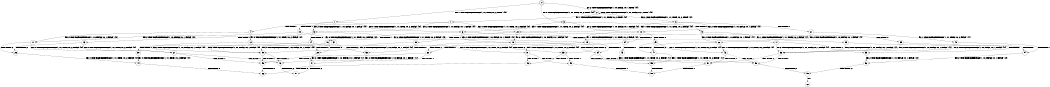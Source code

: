 digraph BCG {
size = "7, 10.5";
center = TRUE;
node [shape = circle];
0 [peripheries = 2];
0 -> 1 [label = "EX !1 !ATOMIC_EXCH_BRANCH (1, +1, TRUE, +0, 2, TRUE) !{0}"];
0 -> 2 [label = "EX !2 !ATOMIC_EXCH_BRANCH (1, +0, FALSE, +0, 1, TRUE) !{0}"];
0 -> 3 [label = "EX !0 !ATOMIC_EXCH_BRANCH (1, +1, TRUE, +0, 2, TRUE) !{0}"];
1 -> 4 [label = "TERMINATE !1"];
1 -> 5 [label = "EX !2 !ATOMIC_EXCH_BRANCH (1, +0, FALSE, +0, 1, FALSE) !{0}"];
1 -> 6 [label = "EX !0 !ATOMIC_EXCH_BRANCH (1, +1, TRUE, +0, 2, FALSE) !{0}"];
2 -> 7 [label = "EX !1 !ATOMIC_EXCH_BRANCH (1, +1, TRUE, +0, 2, TRUE) !{0}"];
2 -> 8 [label = "EX !0 !ATOMIC_EXCH_BRANCH (1, +1, TRUE, +0, 2, TRUE) !{0}"];
2 -> 2 [label = "EX !2 !ATOMIC_EXCH_BRANCH (1, +0, FALSE, +0, 1, TRUE) !{0}"];
3 -> 9 [label = "TERMINATE !0"];
3 -> 6 [label = "EX !1 !ATOMIC_EXCH_BRANCH (1, +1, TRUE, +0, 2, FALSE) !{0}"];
3 -> 10 [label = "EX !2 !ATOMIC_EXCH_BRANCH (1, +0, FALSE, +0, 1, FALSE) !{0}"];
4 -> 11 [label = "EX !2 !ATOMIC_EXCH_BRANCH (1, +0, FALSE, +0, 1, FALSE) !{0}"];
4 -> 12 [label = "EX !0 !ATOMIC_EXCH_BRANCH (1, +1, TRUE, +0, 2, FALSE) !{0}"];
5 -> 13 [label = "TERMINATE !1"];
5 -> 14 [label = "TERMINATE !2"];
5 -> 15 [label = "EX !0 !ATOMIC_EXCH_BRANCH (1, +1, TRUE, +0, 2, FALSE) !{0}"];
6 -> 16 [label = "TERMINATE !1"];
6 -> 17 [label = "TERMINATE !0"];
6 -> 18 [label = "EX !2 !ATOMIC_EXCH_BRANCH (1, +0, FALSE, +0, 1, FALSE) !{0}"];
7 -> 19 [label = "TERMINATE !1"];
7 -> 20 [label = "EX !0 !ATOMIC_EXCH_BRANCH (1, +1, TRUE, +0, 2, FALSE) !{0}"];
7 -> 5 [label = "EX !2 !ATOMIC_EXCH_BRANCH (1, +0, FALSE, +0, 1, FALSE) !{0}"];
8 -> 21 [label = "TERMINATE !0"];
8 -> 20 [label = "EX !1 !ATOMIC_EXCH_BRANCH (1, +1, TRUE, +0, 2, FALSE) !{0}"];
8 -> 10 [label = "EX !2 !ATOMIC_EXCH_BRANCH (1, +0, FALSE, +0, 1, FALSE) !{0}"];
9 -> 22 [label = "EX !2 !ATOMIC_EXCH_BRANCH (1, +0, FALSE, +0, 1, FALSE) !{1}"];
9 -> 23 [label = "EX !1 !ATOMIC_EXCH_BRANCH (1, +1, TRUE, +0, 2, FALSE) !{1}"];
10 -> 24 [label = "TERMINATE !2"];
10 -> 25 [label = "TERMINATE !0"];
10 -> 15 [label = "EX !1 !ATOMIC_EXCH_BRANCH (1, +1, TRUE, +0, 2, FALSE) !{0}"];
11 -> 26 [label = "TERMINATE !2"];
11 -> 27 [label = "EX !0 !ATOMIC_EXCH_BRANCH (1, +1, TRUE, +0, 2, FALSE) !{0}"];
12 -> 28 [label = "TERMINATE !0"];
12 -> 29 [label = "EX !2 !ATOMIC_EXCH_BRANCH (1, +0, FALSE, +0, 1, FALSE) !{0}"];
13 -> 26 [label = "TERMINATE !2"];
13 -> 27 [label = "EX !0 !ATOMIC_EXCH_BRANCH (1, +1, TRUE, +0, 2, FALSE) !{0}"];
14 -> 30 [label = "TERMINATE !1"];
14 -> 31 [label = "EX !0 !ATOMIC_EXCH_BRANCH (1, +1, TRUE, +0, 2, FALSE) !{0}"];
15 -> 32 [label = "TERMINATE !1"];
15 -> 33 [label = "TERMINATE !2"];
15 -> 34 [label = "TERMINATE !0"];
16 -> 28 [label = "TERMINATE !0"];
16 -> 29 [label = "EX !2 !ATOMIC_EXCH_BRANCH (1, +0, FALSE, +0, 1, FALSE) !{0}"];
17 -> 35 [label = "TERMINATE !1"];
17 -> 36 [label = "EX !2 !ATOMIC_EXCH_BRANCH (1, +0, FALSE, +0, 1, FALSE) !{1}"];
18 -> 32 [label = "TERMINATE !1"];
18 -> 33 [label = "TERMINATE !2"];
18 -> 34 [label = "TERMINATE !0"];
19 -> 37 [label = "EX !0 !ATOMIC_EXCH_BRANCH (1, +1, TRUE, +0, 2, FALSE) !{0}"];
19 -> 11 [label = "EX !2 !ATOMIC_EXCH_BRANCH (1, +0, FALSE, +0, 1, FALSE) !{0}"];
20 -> 38 [label = "TERMINATE !1"];
20 -> 39 [label = "TERMINATE !0"];
20 -> 18 [label = "EX !2 !ATOMIC_EXCH_BRANCH (1, +0, FALSE, +0, 1, FALSE) !{0}"];
21 -> 40 [label = "EX !1 !ATOMIC_EXCH_BRANCH (1, +1, TRUE, +0, 2, FALSE) !{1}"];
21 -> 22 [label = "EX !2 !ATOMIC_EXCH_BRANCH (1, +0, FALSE, +0, 1, FALSE) !{1}"];
22 -> 41 [label = "TERMINATE !2"];
22 -> 42 [label = "EX !1 !ATOMIC_EXCH_BRANCH (1, +1, TRUE, +0, 2, FALSE) !{1}"];
23 -> 35 [label = "TERMINATE !1"];
23 -> 36 [label = "EX !2 !ATOMIC_EXCH_BRANCH (1, +0, FALSE, +0, 1, FALSE) !{1}"];
24 -> 43 [label = "TERMINATE !0"];
24 -> 31 [label = "EX !1 !ATOMIC_EXCH_BRANCH (1, +1, TRUE, +0, 2, FALSE) !{0}"];
25 -> 41 [label = "TERMINATE !2"];
25 -> 42 [label = "EX !1 !ATOMIC_EXCH_BRANCH (1, +1, TRUE, +0, 2, FALSE) !{1}"];
26 -> 44 [label = "EX !0 !ATOMIC_EXCH_BRANCH (1, +1, TRUE, +0, 2, FALSE) !{0}"];
27 -> 45 [label = "TERMINATE !2"];
27 -> 46 [label = "TERMINATE !0"];
28 -> 47 [label = "EX !2 !ATOMIC_EXCH_BRANCH (1, +0, FALSE, +0, 1, FALSE) !{1}"];
29 -> 45 [label = "TERMINATE !2"];
29 -> 46 [label = "TERMINATE !0"];
30 -> 44 [label = "EX !0 !ATOMIC_EXCH_BRANCH (1, +1, TRUE, +0, 2, FALSE) !{0}"];
31 -> 48 [label = "TERMINATE !1"];
31 -> 49 [label = "TERMINATE !0"];
32 -> 45 [label = "TERMINATE !2"];
32 -> 46 [label = "TERMINATE !0"];
33 -> 48 [label = "TERMINATE !1"];
33 -> 49 [label = "TERMINATE !0"];
34 -> 50 [label = "TERMINATE !1"];
34 -> 51 [label = "TERMINATE !2"];
35 -> 52 [label = "EX !2 !ATOMIC_EXCH_BRANCH (1, +0, FALSE, +0, 1, FALSE) !{2}"];
36 -> 50 [label = "TERMINATE !1"];
36 -> 51 [label = "TERMINATE !2"];
37 -> 53 [label = "TERMINATE !0"];
37 -> 29 [label = "EX !2 !ATOMIC_EXCH_BRANCH (1, +0, FALSE, +0, 1, FALSE) !{0}"];
38 -> 53 [label = "TERMINATE !0"];
38 -> 29 [label = "EX !2 !ATOMIC_EXCH_BRANCH (1, +0, FALSE, +0, 1, FALSE) !{0}"];
39 -> 54 [label = "TERMINATE !1"];
39 -> 36 [label = "EX !2 !ATOMIC_EXCH_BRANCH (1, +0, FALSE, +0, 1, FALSE) !{1}"];
40 -> 54 [label = "TERMINATE !1"];
40 -> 36 [label = "EX !2 !ATOMIC_EXCH_BRANCH (1, +0, FALSE, +0, 1, FALSE) !{1}"];
41 -> 55 [label = "EX !1 !ATOMIC_EXCH_BRANCH (1, +1, TRUE, +0, 2, FALSE) !{1}"];
42 -> 50 [label = "TERMINATE !1"];
42 -> 51 [label = "TERMINATE !2"];
43 -> 55 [label = "EX !1 !ATOMIC_EXCH_BRANCH (1, +1, TRUE, +0, 2, FALSE) !{1}"];
44 -> 56 [label = "TERMINATE !0"];
45 -> 56 [label = "TERMINATE !0"];
46 -> 57 [label = "TERMINATE !2"];
47 -> 57 [label = "TERMINATE !2"];
48 -> 56 [label = "TERMINATE !0"];
49 -> 58 [label = "TERMINATE !1"];
50 -> 59 [label = "TERMINATE !2"];
51 -> 58 [label = "TERMINATE !1"];
52 -> 59 [label = "TERMINATE !2"];
53 -> 47 [label = "EX !2 !ATOMIC_EXCH_BRANCH (1, +0, FALSE, +0, 1, FALSE) !{1}"];
54 -> 52 [label = "EX !2 !ATOMIC_EXCH_BRANCH (1, +0, FALSE, +0, 1, FALSE) !{2}"];
55 -> 58 [label = "TERMINATE !1"];
59 -> 60 [label = "exit"];
}
